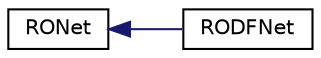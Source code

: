 digraph "Graphical Class Hierarchy"
{
  edge [fontname="Helvetica",fontsize="10",labelfontname="Helvetica",labelfontsize="10"];
  node [fontname="Helvetica",fontsize="10",shape=record];
  rankdir="LR";
  Node0 [label="RONet",height=0.2,width=0.4,color="black", fillcolor="white", style="filled",URL="$de/def/class_r_o_net.html",tooltip="The router&#39;s network representation. "];
  Node0 -> Node1 [dir="back",color="midnightblue",fontsize="10",style="solid",fontname="Helvetica"];
  Node1 [label="RODFNet",height=0.2,width=0.4,color="black", fillcolor="white", style="filled",URL="$d8/d49/class_r_o_d_f_net.html",tooltip="A DFROUTER-network. "];
}
